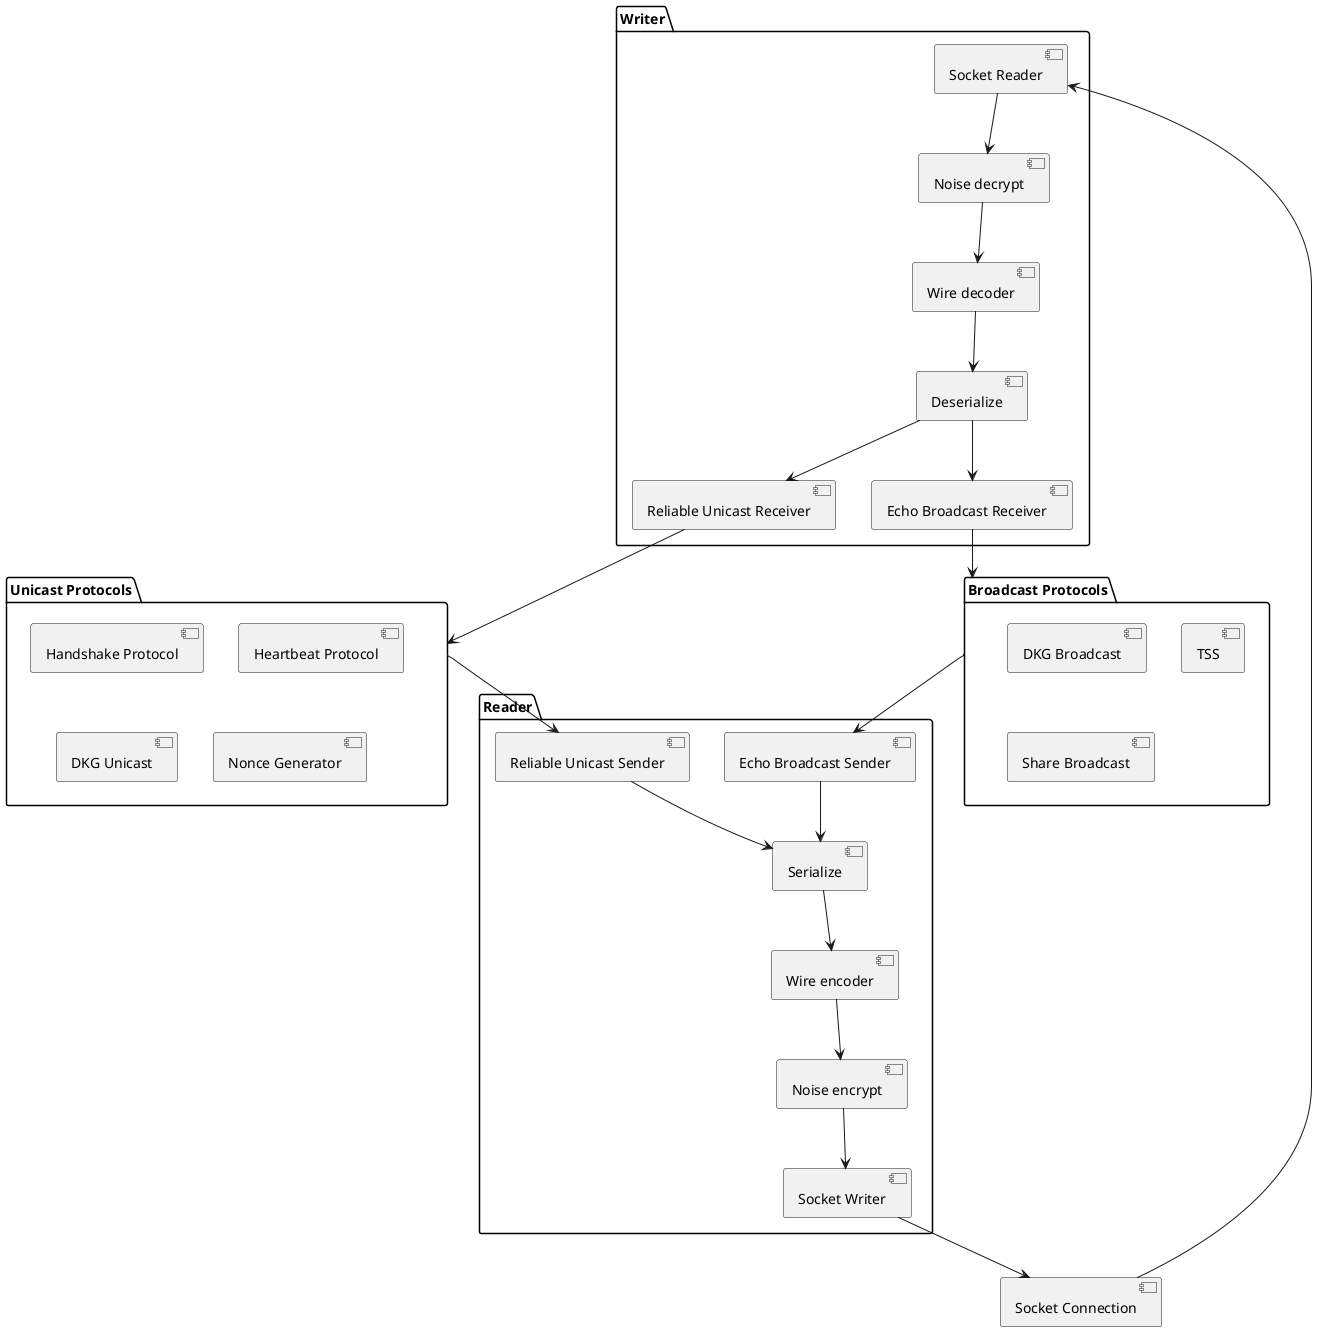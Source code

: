 @startuml

[Socket Connection]

package "Unicast Protocols" {
	[Handshake Protocol]
	[Heartbeat Protocol]
	[DKG Unicast]
	[Nonce Generator]
}

package "Broadcast Protocols" {
	[Handshake Protocol] 
	[Heartbeat Protocol]
	[DKG Broadcast]
	[TSS]
	[Share Broadcast]
}

package "Reader" {
	"Unicast Protocols" --> [Reliable Unicast Sender]
	"Broadcast Protocols" --> [Echo Broadcast Sender]
	[Reliable Unicast Sender] --> [Serialize]
	[Echo Broadcast Sender] --> [Serialize]
	[Serialize] --> [Wire encoder]
	[Wire encoder] --> [Noise encrypt]
	[Noise encrypt] --> [Socket Writer]
	[Socket Writer] --> [Socket Connection]
}

package "Writer" {
	[Socket Connection] --> [Socket Reader]
	[Socket Reader] --> [Noise decrypt]
	[Noise decrypt] --> [Wire decoder]
	[Wire decoder] --> [Deserialize]
	[Deserialize] --> [Reliable Unicast Receiver]
	[Reliable Unicast Receiver] --> "Unicast Protocols"
	[Deserialize] --> [Echo Broadcast Receiver]
	[Echo Broadcast Receiver] --> "Broadcast Protocols"
}


@enduml

